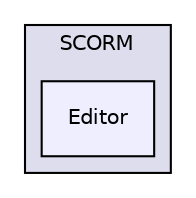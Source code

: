 digraph "/Users/rstals0/Unity Projects/SCORMTestApplication/Assets/SCORM/Editor" {
  compound=true
  node [ fontsize="10", fontname="Helvetica"];
  edge [ labelfontsize="10", labelfontname="Helvetica"];
  subgraph clusterdir_f1cba44bd40c2c05d6f6fb22a4626dae {
    graph [ bgcolor="#ddddee", pencolor="black", label="SCORM" fontname="Helvetica", fontsize="10", URL="dir_f1cba44bd40c2c05d6f6fb22a4626dae.html"]
  dir_fd1d60f53c9170ba3648b7188131287a [shape=box, label="Editor", style="filled", fillcolor="#eeeeff", pencolor="black", URL="dir_fd1d60f53c9170ba3648b7188131287a.html"];
  }
}
